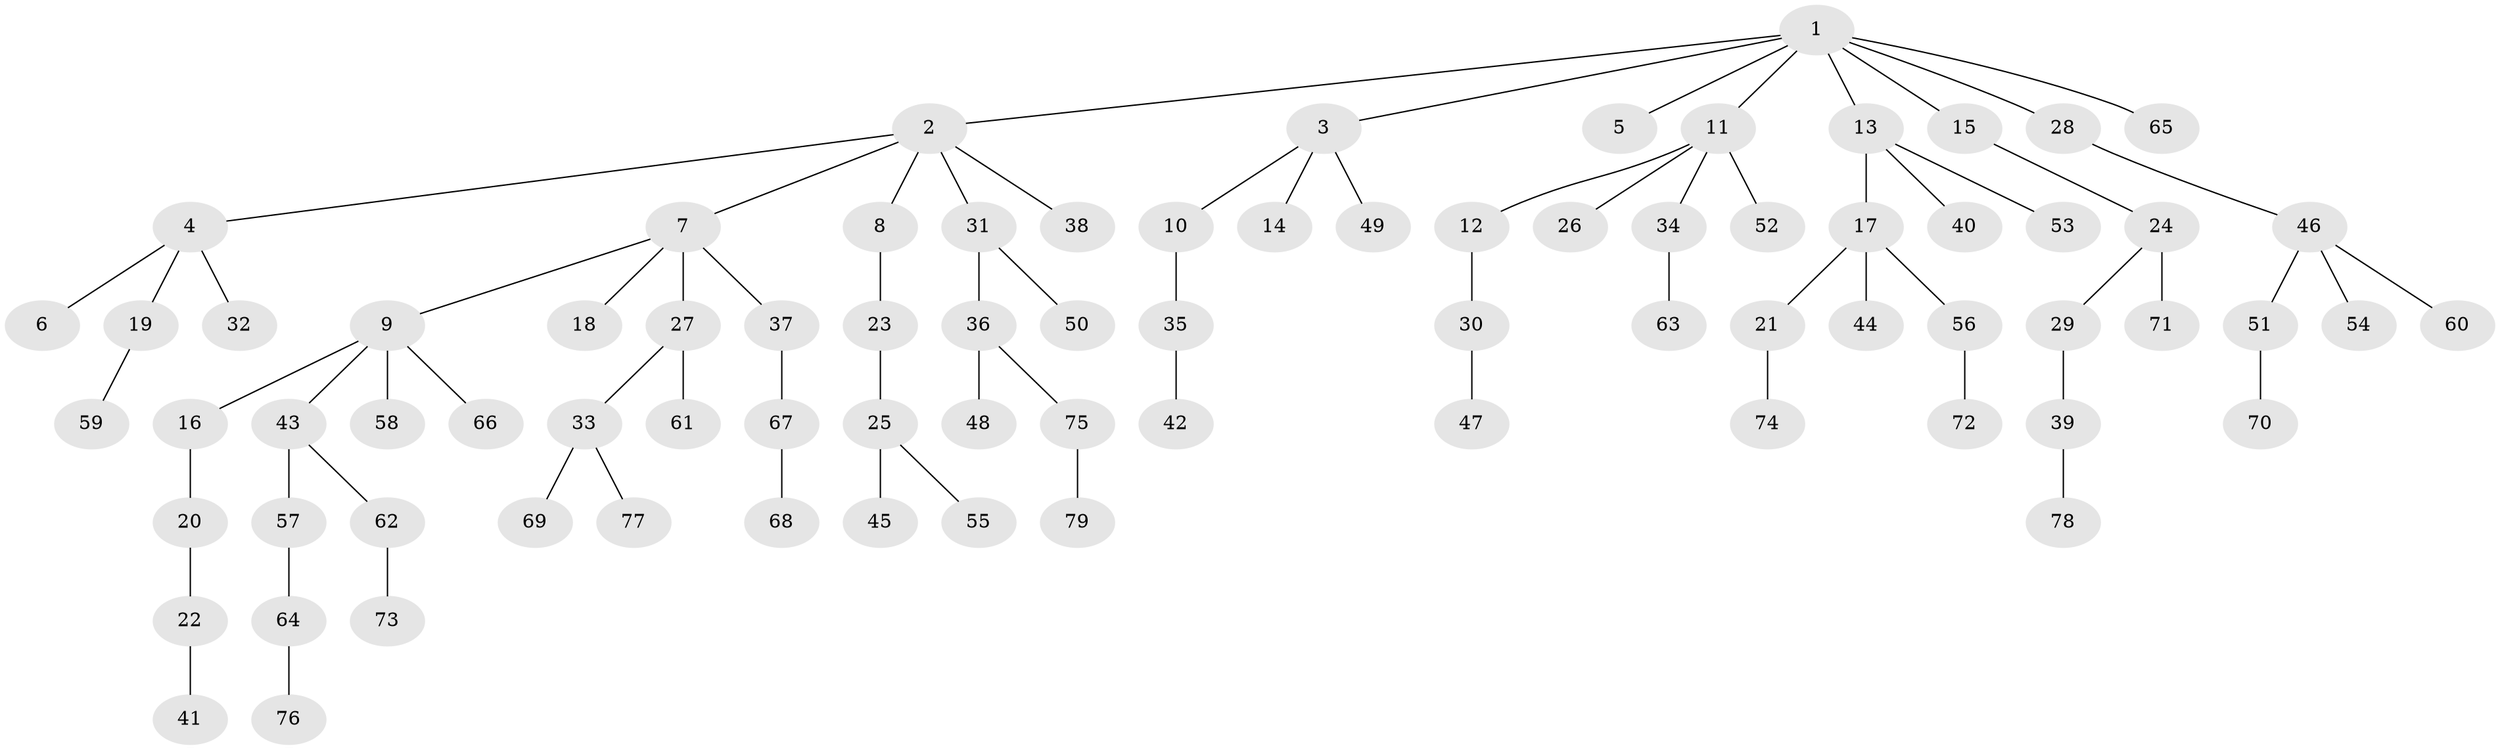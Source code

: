 // coarse degree distribution, {7: 0.025, 3: 0.1, 2: 0.35, 4: 0.05, 5: 0.025, 1: 0.45}
// Generated by graph-tools (version 1.1) at 2025/37/03/04/25 23:37:17]
// undirected, 79 vertices, 78 edges
graph export_dot {
  node [color=gray90,style=filled];
  1;
  2;
  3;
  4;
  5;
  6;
  7;
  8;
  9;
  10;
  11;
  12;
  13;
  14;
  15;
  16;
  17;
  18;
  19;
  20;
  21;
  22;
  23;
  24;
  25;
  26;
  27;
  28;
  29;
  30;
  31;
  32;
  33;
  34;
  35;
  36;
  37;
  38;
  39;
  40;
  41;
  42;
  43;
  44;
  45;
  46;
  47;
  48;
  49;
  50;
  51;
  52;
  53;
  54;
  55;
  56;
  57;
  58;
  59;
  60;
  61;
  62;
  63;
  64;
  65;
  66;
  67;
  68;
  69;
  70;
  71;
  72;
  73;
  74;
  75;
  76;
  77;
  78;
  79;
  1 -- 2;
  1 -- 3;
  1 -- 5;
  1 -- 11;
  1 -- 13;
  1 -- 15;
  1 -- 28;
  1 -- 65;
  2 -- 4;
  2 -- 7;
  2 -- 8;
  2 -- 31;
  2 -- 38;
  3 -- 10;
  3 -- 14;
  3 -- 49;
  4 -- 6;
  4 -- 19;
  4 -- 32;
  7 -- 9;
  7 -- 18;
  7 -- 27;
  7 -- 37;
  8 -- 23;
  9 -- 16;
  9 -- 43;
  9 -- 58;
  9 -- 66;
  10 -- 35;
  11 -- 12;
  11 -- 26;
  11 -- 34;
  11 -- 52;
  12 -- 30;
  13 -- 17;
  13 -- 40;
  13 -- 53;
  15 -- 24;
  16 -- 20;
  17 -- 21;
  17 -- 44;
  17 -- 56;
  19 -- 59;
  20 -- 22;
  21 -- 74;
  22 -- 41;
  23 -- 25;
  24 -- 29;
  24 -- 71;
  25 -- 45;
  25 -- 55;
  27 -- 33;
  27 -- 61;
  28 -- 46;
  29 -- 39;
  30 -- 47;
  31 -- 36;
  31 -- 50;
  33 -- 69;
  33 -- 77;
  34 -- 63;
  35 -- 42;
  36 -- 48;
  36 -- 75;
  37 -- 67;
  39 -- 78;
  43 -- 57;
  43 -- 62;
  46 -- 51;
  46 -- 54;
  46 -- 60;
  51 -- 70;
  56 -- 72;
  57 -- 64;
  62 -- 73;
  64 -- 76;
  67 -- 68;
  75 -- 79;
}
